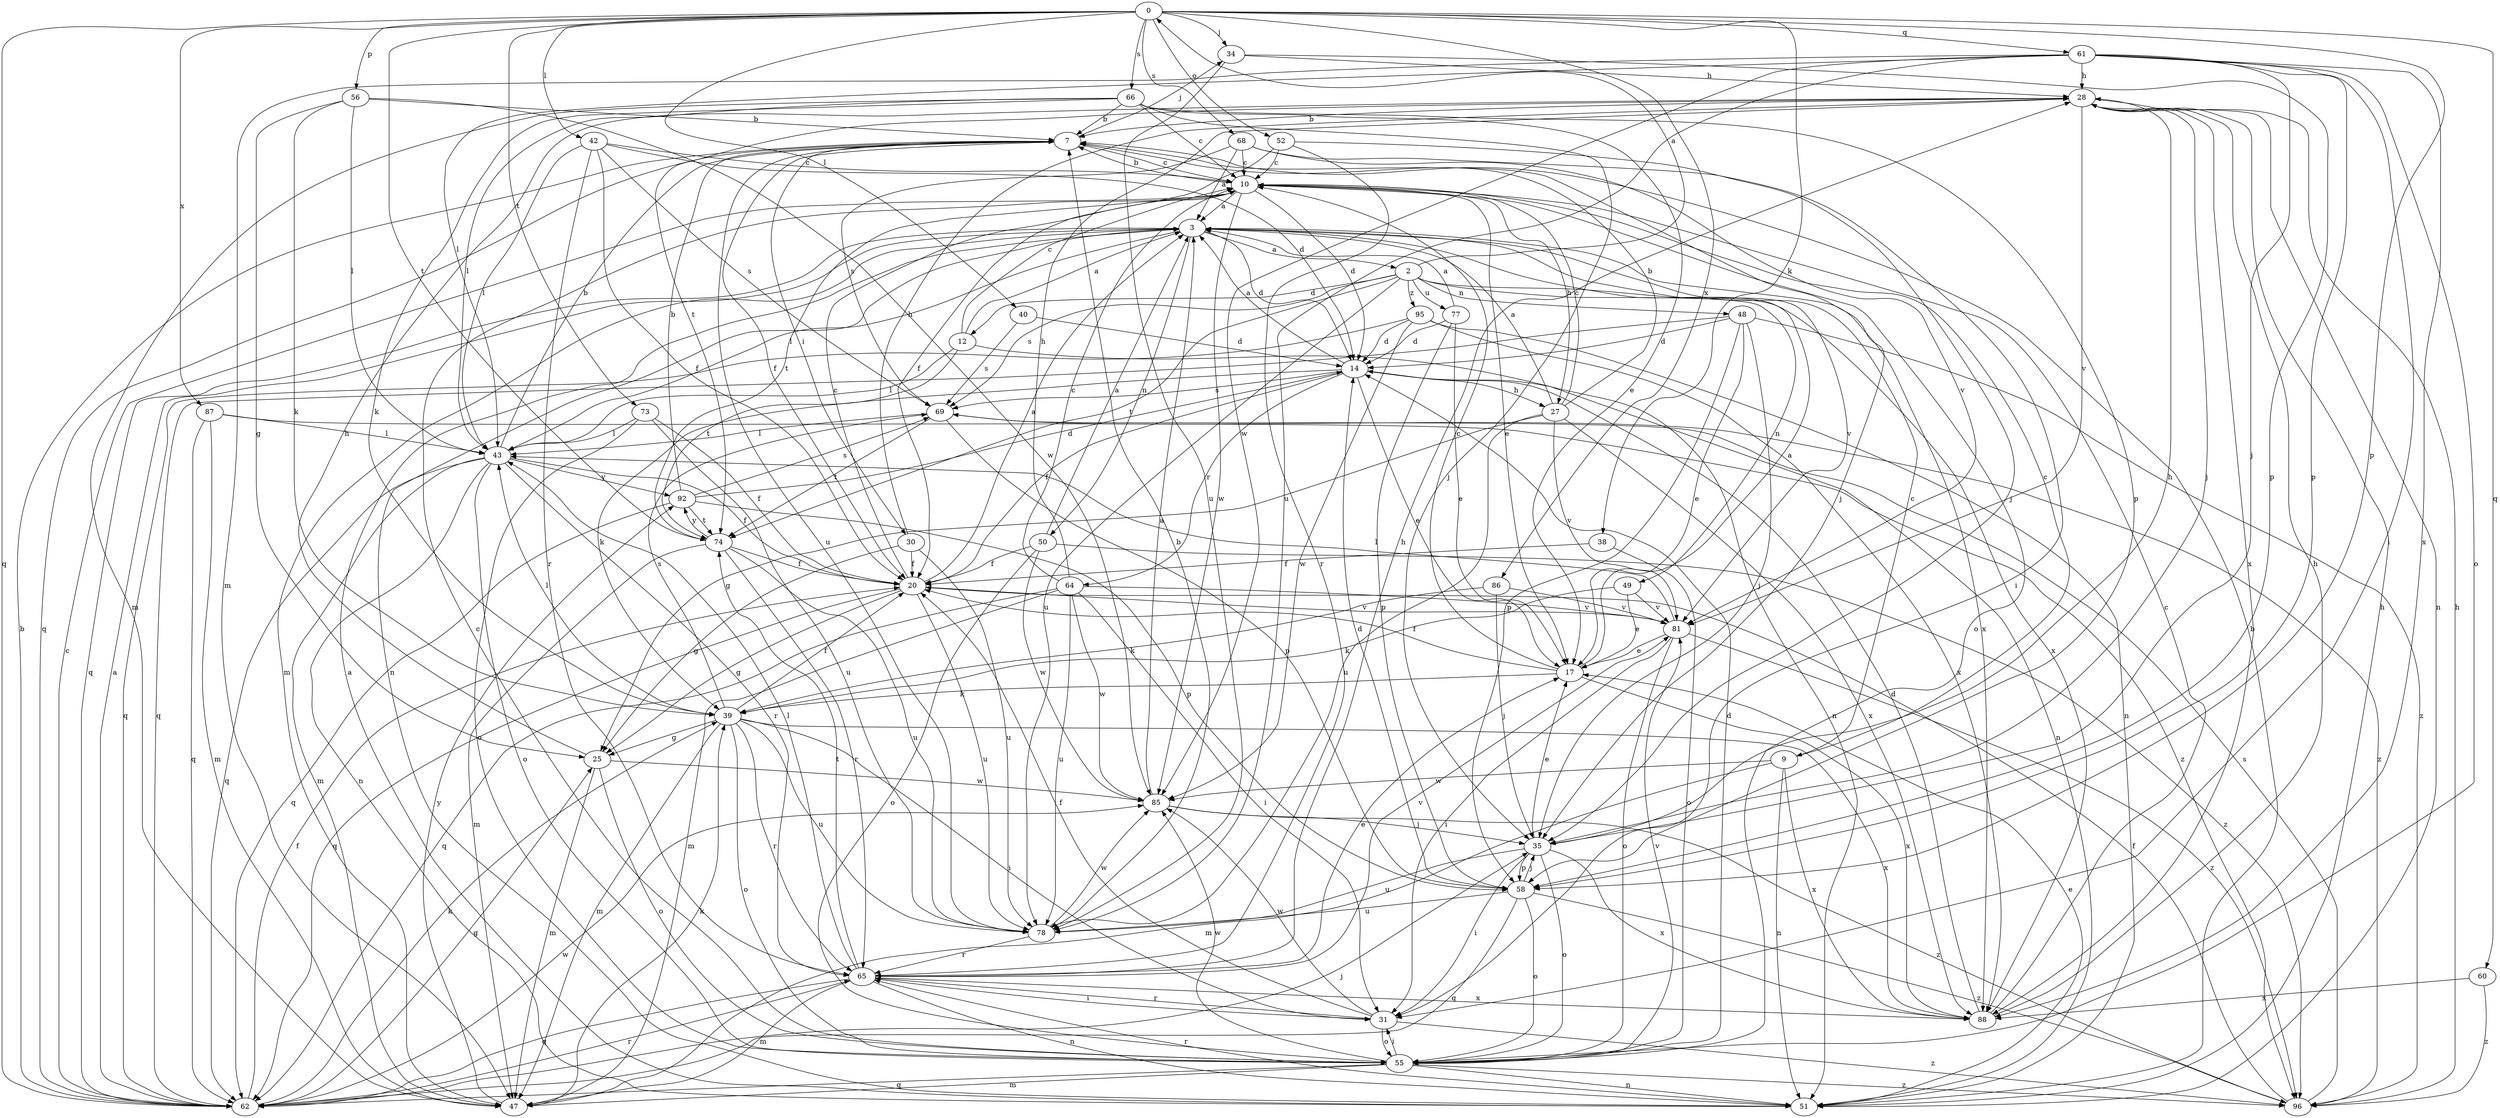 strict digraph  {
0;
2;
3;
7;
9;
10;
12;
14;
17;
20;
25;
27;
28;
30;
31;
34;
35;
38;
39;
40;
42;
43;
47;
48;
49;
50;
51;
52;
55;
56;
58;
60;
61;
62;
64;
65;
66;
68;
69;
73;
74;
77;
78;
81;
85;
86;
87;
88;
92;
95;
96;
0 -> 34  [label=j];
0 -> 38  [label=k];
0 -> 40  [label=l];
0 -> 42  [label=l];
0 -> 52  [label=o];
0 -> 56  [label=p];
0 -> 58  [label=p];
0 -> 60  [label=q];
0 -> 61  [label=q];
0 -> 62  [label=q];
0 -> 66  [label=s];
0 -> 68  [label=s];
0 -> 73  [label=t];
0 -> 74  [label=t];
0 -> 86  [label=x];
0 -> 87  [label=x];
2 -> 0  [label=a];
2 -> 12  [label=d];
2 -> 48  [label=n];
2 -> 49  [label=n];
2 -> 69  [label=s];
2 -> 74  [label=t];
2 -> 77  [label=u];
2 -> 78  [label=u];
2 -> 88  [label=x];
2 -> 95  [label=z];
3 -> 2  [label=a];
3 -> 9  [label=c];
3 -> 14  [label=d];
3 -> 43  [label=l];
3 -> 47  [label=m];
3 -> 50  [label=n];
3 -> 51  [label=n];
3 -> 62  [label=q];
3 -> 81  [label=v];
3 -> 88  [label=x];
7 -> 10  [label=c];
7 -> 20  [label=f];
7 -> 30  [label=i];
7 -> 34  [label=j];
7 -> 35  [label=j];
7 -> 62  [label=q];
7 -> 78  [label=u];
9 -> 10  [label=c];
9 -> 47  [label=m];
9 -> 51  [label=n];
9 -> 85  [label=w];
9 -> 88  [label=x];
10 -> 3  [label=a];
10 -> 7  [label=b];
10 -> 14  [label=d];
10 -> 17  [label=e];
10 -> 27  [label=h];
10 -> 55  [label=o];
10 -> 74  [label=t];
10 -> 85  [label=w];
12 -> 3  [label=a];
12 -> 10  [label=c];
12 -> 43  [label=l];
12 -> 51  [label=n];
12 -> 74  [label=t];
14 -> 3  [label=a];
14 -> 17  [label=e];
14 -> 20  [label=f];
14 -> 27  [label=h];
14 -> 39  [label=k];
14 -> 51  [label=n];
14 -> 64  [label=r];
14 -> 69  [label=s];
17 -> 3  [label=a];
17 -> 10  [label=c];
17 -> 20  [label=f];
17 -> 39  [label=k];
17 -> 88  [label=x];
20 -> 3  [label=a];
20 -> 10  [label=c];
20 -> 25  [label=g];
20 -> 62  [label=q];
20 -> 78  [label=u];
20 -> 81  [label=v];
25 -> 28  [label=h];
25 -> 47  [label=m];
25 -> 55  [label=o];
25 -> 85  [label=w];
27 -> 3  [label=a];
27 -> 7  [label=b];
27 -> 10  [label=c];
27 -> 25  [label=g];
27 -> 78  [label=u];
27 -> 81  [label=v];
27 -> 88  [label=x];
28 -> 7  [label=b];
28 -> 35  [label=j];
28 -> 51  [label=n];
28 -> 74  [label=t];
28 -> 81  [label=v];
28 -> 88  [label=x];
30 -> 20  [label=f];
30 -> 25  [label=g];
30 -> 28  [label=h];
30 -> 78  [label=u];
31 -> 20  [label=f];
31 -> 55  [label=o];
31 -> 65  [label=r];
31 -> 85  [label=w];
31 -> 96  [label=z];
34 -> 28  [label=h];
34 -> 58  [label=p];
34 -> 78  [label=u];
35 -> 17  [label=e];
35 -> 28  [label=h];
35 -> 31  [label=i];
35 -> 55  [label=o];
35 -> 58  [label=p];
35 -> 78  [label=u];
35 -> 88  [label=x];
38 -> 20  [label=f];
38 -> 55  [label=o];
39 -> 20  [label=f];
39 -> 25  [label=g];
39 -> 31  [label=i];
39 -> 43  [label=l];
39 -> 47  [label=m];
39 -> 55  [label=o];
39 -> 65  [label=r];
39 -> 69  [label=s];
39 -> 78  [label=u];
39 -> 88  [label=x];
40 -> 14  [label=d];
40 -> 69  [label=s];
42 -> 10  [label=c];
42 -> 14  [label=d];
42 -> 20  [label=f];
42 -> 43  [label=l];
42 -> 65  [label=r];
42 -> 69  [label=s];
43 -> 7  [label=b];
43 -> 20  [label=f];
43 -> 47  [label=m];
43 -> 51  [label=n];
43 -> 55  [label=o];
43 -> 62  [label=q];
43 -> 65  [label=r];
43 -> 92  [label=y];
47 -> 39  [label=k];
47 -> 92  [label=y];
48 -> 14  [label=d];
48 -> 17  [label=e];
48 -> 35  [label=j];
48 -> 58  [label=p];
48 -> 62  [label=q];
48 -> 96  [label=z];
49 -> 17  [label=e];
49 -> 39  [label=k];
49 -> 81  [label=v];
50 -> 3  [label=a];
50 -> 20  [label=f];
50 -> 55  [label=o];
50 -> 85  [label=w];
50 -> 96  [label=z];
51 -> 3  [label=a];
51 -> 7  [label=b];
51 -> 17  [label=e];
51 -> 28  [label=h];
51 -> 65  [label=r];
52 -> 10  [label=c];
52 -> 20  [label=f];
52 -> 35  [label=j];
52 -> 65  [label=r];
55 -> 10  [label=c];
55 -> 14  [label=d];
55 -> 31  [label=i];
55 -> 47  [label=m];
55 -> 51  [label=n];
55 -> 62  [label=q];
55 -> 81  [label=v];
55 -> 85  [label=w];
55 -> 96  [label=z];
56 -> 7  [label=b];
56 -> 25  [label=g];
56 -> 39  [label=k];
56 -> 43  [label=l];
56 -> 85  [label=w];
58 -> 14  [label=d];
58 -> 35  [label=j];
58 -> 55  [label=o];
58 -> 62  [label=q];
58 -> 78  [label=u];
58 -> 96  [label=z];
60 -> 88  [label=x];
60 -> 96  [label=z];
61 -> 28  [label=h];
61 -> 31  [label=i];
61 -> 35  [label=j];
61 -> 43  [label=l];
61 -> 47  [label=m];
61 -> 55  [label=o];
61 -> 58  [label=p];
61 -> 78  [label=u];
61 -> 85  [label=w];
61 -> 88  [label=x];
62 -> 3  [label=a];
62 -> 7  [label=b];
62 -> 10  [label=c];
62 -> 20  [label=f];
62 -> 25  [label=g];
62 -> 35  [label=j];
62 -> 39  [label=k];
62 -> 65  [label=r];
62 -> 85  [label=w];
64 -> 10  [label=c];
64 -> 28  [label=h];
64 -> 31  [label=i];
64 -> 47  [label=m];
64 -> 62  [label=q];
64 -> 78  [label=u];
64 -> 81  [label=v];
64 -> 85  [label=w];
65 -> 17  [label=e];
65 -> 28  [label=h];
65 -> 31  [label=i];
65 -> 43  [label=l];
65 -> 47  [label=m];
65 -> 51  [label=n];
65 -> 62  [label=q];
65 -> 74  [label=t];
65 -> 81  [label=v];
65 -> 88  [label=x];
66 -> 7  [label=b];
66 -> 10  [label=c];
66 -> 17  [label=e];
66 -> 35  [label=j];
66 -> 39  [label=k];
66 -> 43  [label=l];
66 -> 47  [label=m];
66 -> 58  [label=p];
68 -> 3  [label=a];
68 -> 10  [label=c];
68 -> 31  [label=i];
68 -> 69  [label=s];
68 -> 81  [label=v];
69 -> 43  [label=l];
69 -> 58  [label=p];
69 -> 74  [label=t];
69 -> 96  [label=z];
73 -> 20  [label=f];
73 -> 43  [label=l];
73 -> 55  [label=o];
73 -> 78  [label=u];
74 -> 20  [label=f];
74 -> 47  [label=m];
74 -> 65  [label=r];
74 -> 78  [label=u];
74 -> 92  [label=y];
77 -> 3  [label=a];
77 -> 14  [label=d];
77 -> 17  [label=e];
77 -> 58  [label=p];
78 -> 7  [label=b];
78 -> 65  [label=r];
78 -> 85  [label=w];
81 -> 17  [label=e];
81 -> 31  [label=i];
81 -> 43  [label=l];
81 -> 55  [label=o];
81 -> 96  [label=z];
85 -> 3  [label=a];
85 -> 35  [label=j];
85 -> 96  [label=z];
86 -> 35  [label=j];
86 -> 39  [label=k];
86 -> 81  [label=v];
87 -> 43  [label=l];
87 -> 47  [label=m];
87 -> 62  [label=q];
87 -> 96  [label=z];
88 -> 10  [label=c];
88 -> 14  [label=d];
88 -> 28  [label=h];
92 -> 7  [label=b];
92 -> 14  [label=d];
92 -> 58  [label=p];
92 -> 62  [label=q];
92 -> 69  [label=s];
92 -> 74  [label=t];
95 -> 14  [label=d];
95 -> 51  [label=n];
95 -> 62  [label=q];
95 -> 85  [label=w];
95 -> 88  [label=x];
96 -> 20  [label=f];
96 -> 28  [label=h];
96 -> 69  [label=s];
}
